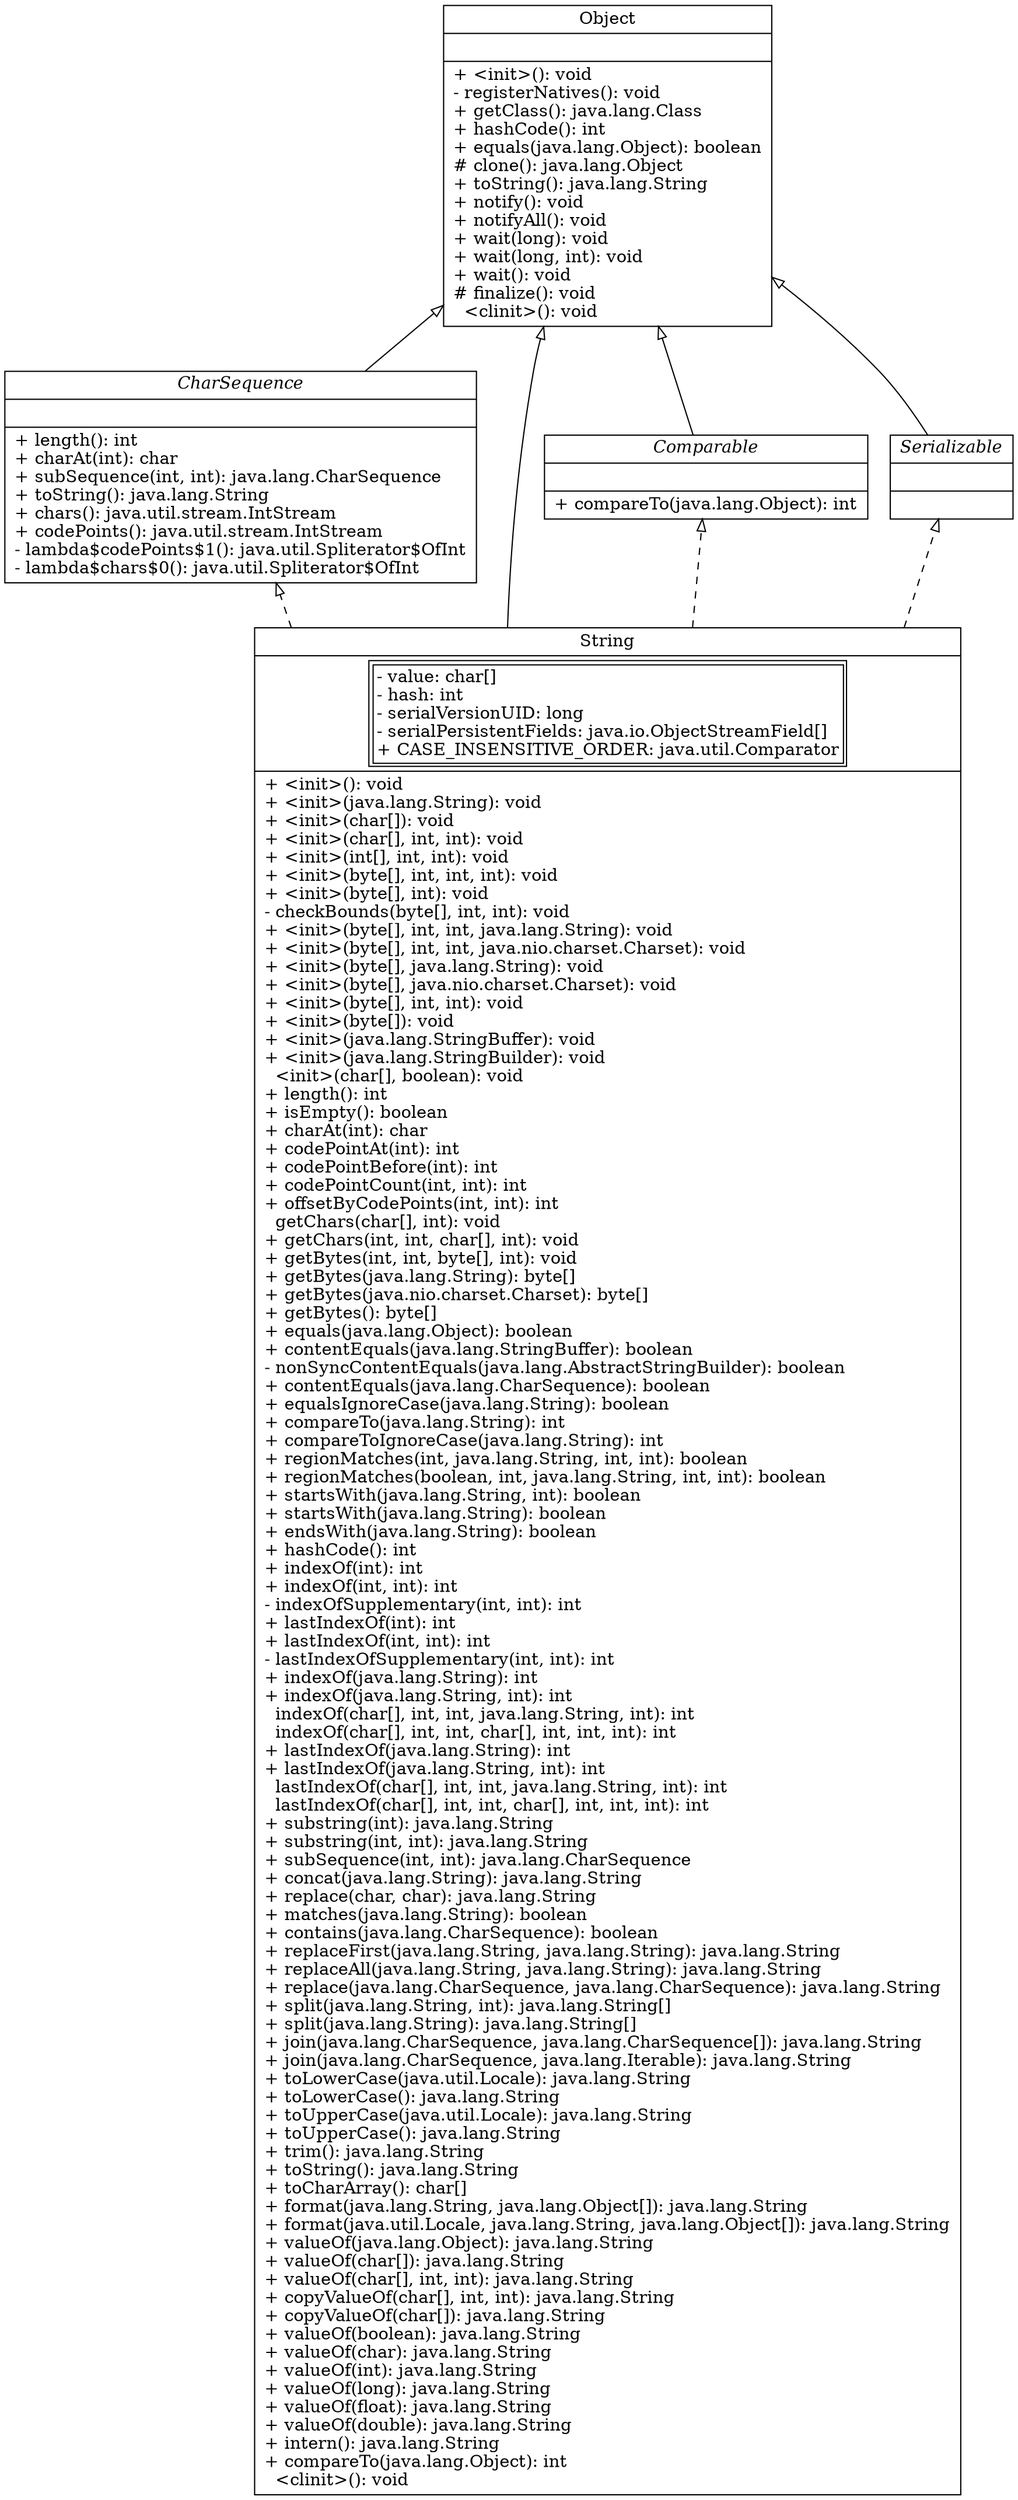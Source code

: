 digraph uml {
rankdir = BT;
"String" [
	shape = "record",
	label = <{String|<table> <tr> <td>- value: char[]<br align="left"/>- hash: int<br align="left"/>- serialVersionUID: long<br align="left"/>- serialPersistentFields: java.io.ObjectStreamField[]<br align="left"/>+ CASE_INSENSITIVE_ORDER: java.util.Comparator<br align="left"/></td></tr></table>|+ &lt;init&gt;(): void<br align="left"/>+ &lt;init&gt;(java.lang.String): void<br align="left"/>+ &lt;init&gt;(char[]): void<br align="left"/>+ &lt;init&gt;(char[], int, int): void<br align="left"/>+ &lt;init&gt;(int[], int, int): void<br align="left"/>+ &lt;init&gt;(byte[], int, int, int): void<br align="left"/>+ &lt;init&gt;(byte[], int): void<br align="left"/>- checkBounds(byte[], int, int): void<br align="left"/>+ &lt;init&gt;(byte[], int, int, java.lang.String): void<br align="left"/>+ &lt;init&gt;(byte[], int, int, java.nio.charset.Charset): void<br align="left"/>+ &lt;init&gt;(byte[], java.lang.String): void<br align="left"/>+ &lt;init&gt;(byte[], java.nio.charset.Charset): void<br align="left"/>+ &lt;init&gt;(byte[], int, int): void<br align="left"/>+ &lt;init&gt;(byte[]): void<br align="left"/>+ &lt;init&gt;(java.lang.StringBuffer): void<br align="left"/>+ &lt;init&gt;(java.lang.StringBuilder): void<br align="left"/>  &lt;init&gt;(char[], boolean): void<br align="left"/>+ length(): int<br align="left"/>+ isEmpty(): boolean<br align="left"/>+ charAt(int): char<br align="left"/>+ codePointAt(int): int<br align="left"/>+ codePointBefore(int): int<br align="left"/>+ codePointCount(int, int): int<br align="left"/>+ offsetByCodePoints(int, int): int<br align="left"/>  getChars(char[], int): void<br align="left"/>+ getChars(int, int, char[], int): void<br align="left"/>+ getBytes(int, int, byte[], int): void<br align="left"/>+ getBytes(java.lang.String): byte[]<br align="left"/>+ getBytes(java.nio.charset.Charset): byte[]<br align="left"/>+ getBytes(): byte[]<br align="left"/>+ equals(java.lang.Object): boolean<br align="left"/>+ contentEquals(java.lang.StringBuffer): boolean<br align="left"/>- nonSyncContentEquals(java.lang.AbstractStringBuilder): boolean<br align="left"/>+ contentEquals(java.lang.CharSequence): boolean<br align="left"/>+ equalsIgnoreCase(java.lang.String): boolean<br align="left"/>+ compareTo(java.lang.String): int<br align="left"/>+ compareToIgnoreCase(java.lang.String): int<br align="left"/>+ regionMatches(int, java.lang.String, int, int): boolean<br align="left"/>+ regionMatches(boolean, int, java.lang.String, int, int): boolean<br align="left"/>+ startsWith(java.lang.String, int): boolean<br align="left"/>+ startsWith(java.lang.String): boolean<br align="left"/>+ endsWith(java.lang.String): boolean<br align="left"/>+ hashCode(): int<br align="left"/>+ indexOf(int): int<br align="left"/>+ indexOf(int, int): int<br align="left"/>- indexOfSupplementary(int, int): int<br align="left"/>+ lastIndexOf(int): int<br align="left"/>+ lastIndexOf(int, int): int<br align="left"/>- lastIndexOfSupplementary(int, int): int<br align="left"/>+ indexOf(java.lang.String): int<br align="left"/>+ indexOf(java.lang.String, int): int<br align="left"/>  indexOf(char[], int, int, java.lang.String, int): int<br align="left"/>  indexOf(char[], int, int, char[], int, int, int): int<br align="left"/>+ lastIndexOf(java.lang.String): int<br align="left"/>+ lastIndexOf(java.lang.String, int): int<br align="left"/>  lastIndexOf(char[], int, int, java.lang.String, int): int<br align="left"/>  lastIndexOf(char[], int, int, char[], int, int, int): int<br align="left"/>+ substring(int): java.lang.String<br align="left"/>+ substring(int, int): java.lang.String<br align="left"/>+ subSequence(int, int): java.lang.CharSequence<br align="left"/>+ concat(java.lang.String): java.lang.String<br align="left"/>+ replace(char, char): java.lang.String<br align="left"/>+ matches(java.lang.String): boolean<br align="left"/>+ contains(java.lang.CharSequence): boolean<br align="left"/>+ replaceFirst(java.lang.String, java.lang.String): java.lang.String<br align="left"/>+ replaceAll(java.lang.String, java.lang.String): java.lang.String<br align="left"/>+ replace(java.lang.CharSequence, java.lang.CharSequence): java.lang.String<br align="left"/>+ split(java.lang.String, int): java.lang.String[]<br align="left"/>+ split(java.lang.String): java.lang.String[]<br align="left"/>+ join(java.lang.CharSequence, java.lang.CharSequence[]): java.lang.String<br align="left"/>+ join(java.lang.CharSequence, java.lang.Iterable): java.lang.String<br align="left"/>+ toLowerCase(java.util.Locale): java.lang.String<br align="left"/>+ toLowerCase(): java.lang.String<br align="left"/>+ toUpperCase(java.util.Locale): java.lang.String<br align="left"/>+ toUpperCase(): java.lang.String<br align="left"/>+ trim(): java.lang.String<br align="left"/>+ toString(): java.lang.String<br align="left"/>+ toCharArray(): char[]<br align="left"/>+ format(java.lang.String, java.lang.Object[]): java.lang.String<br align="left"/>+ format(java.util.Locale, java.lang.String, java.lang.Object[]): java.lang.String<br align="left"/>+ valueOf(java.lang.Object): java.lang.String<br align="left"/>+ valueOf(char[]): java.lang.String<br align="left"/>+ valueOf(char[], int, int): java.lang.String<br align="left"/>+ copyValueOf(char[], int, int): java.lang.String<br align="left"/>+ copyValueOf(char[]): java.lang.String<br align="left"/>+ valueOf(boolean): java.lang.String<br align="left"/>+ valueOf(char): java.lang.String<br align="left"/>+ valueOf(int): java.lang.String<br align="left"/>+ valueOf(long): java.lang.String<br align="left"/>+ valueOf(float): java.lang.String<br align="left"/>+ valueOf(double): java.lang.String<br align="left"/>+ intern(): java.lang.String<br align="left"/>+ compareTo(java.lang.Object): int<br align="left"/>  &lt;clinit&gt;(): void<br align="left"/>}>
];
"CharSequence" [
	shape = "record",
	label = <{<I>CharSequence</I>||+ length(): int<br align="left"/>+ charAt(int): char<br align="left"/>+ subSequence(int, int): java.lang.CharSequence<br align="left"/>+ toString(): java.lang.String<br align="left"/>+ chars(): java.util.stream.IntStream<br align="left"/>+ codePoints(): java.util.stream.IntStream<br align="left"/>- lambda$codePoints$1(): java.util.Spliterator$OfInt<br align="left"/>- lambda$chars$0(): java.util.Spliterator$OfInt<br align="left"/>}>
];
"Object" [
	shape = "record",
	label = <{Object||+ &lt;init&gt;(): void<br align="left"/>- registerNatives(): void<br align="left"/>+ getClass(): java.lang.Class<br align="left"/>+ hashCode(): int<br align="left"/>+ equals(java.lang.Object): boolean<br align="left"/># clone(): java.lang.Object<br align="left"/>+ toString(): java.lang.String<br align="left"/>+ notify(): void<br align="left"/>+ notifyAll(): void<br align="left"/>+ wait(long): void<br align="left"/>+ wait(long, int): void<br align="left"/>+ wait(): void<br align="left"/># finalize(): void<br align="left"/>  &lt;clinit&gt;(): void<br align="left"/>}>
];
"Comparable" [
	shape = "record",
	label = <{<I>Comparable</I>||+ compareTo(java.lang.Object): int<br align="left"/>}>
];
"Serializable" [
	shape = "record",
	label = <{<I>Serializable</I>||}>
];
"String" -> "Serializable"[
	style = "dashed",
	arrowhead = "onormal"
];
"String" -> "Comparable"[
	style = "dashed",
	arrowhead = "onormal"
];
"String" -> "CharSequence"[
	style = "dashed",
	arrowhead = "onormal"
];
"String" -> "Object"[
	arrowhead = "onormal"
];
"CharSequence" -> "Object"[
	arrowhead = "onormal"
];
"Comparable" -> "Object"[
	arrowhead = "onormal"
];
"Serializable" -> "Object"[
	arrowhead = "onormal"
];
}
